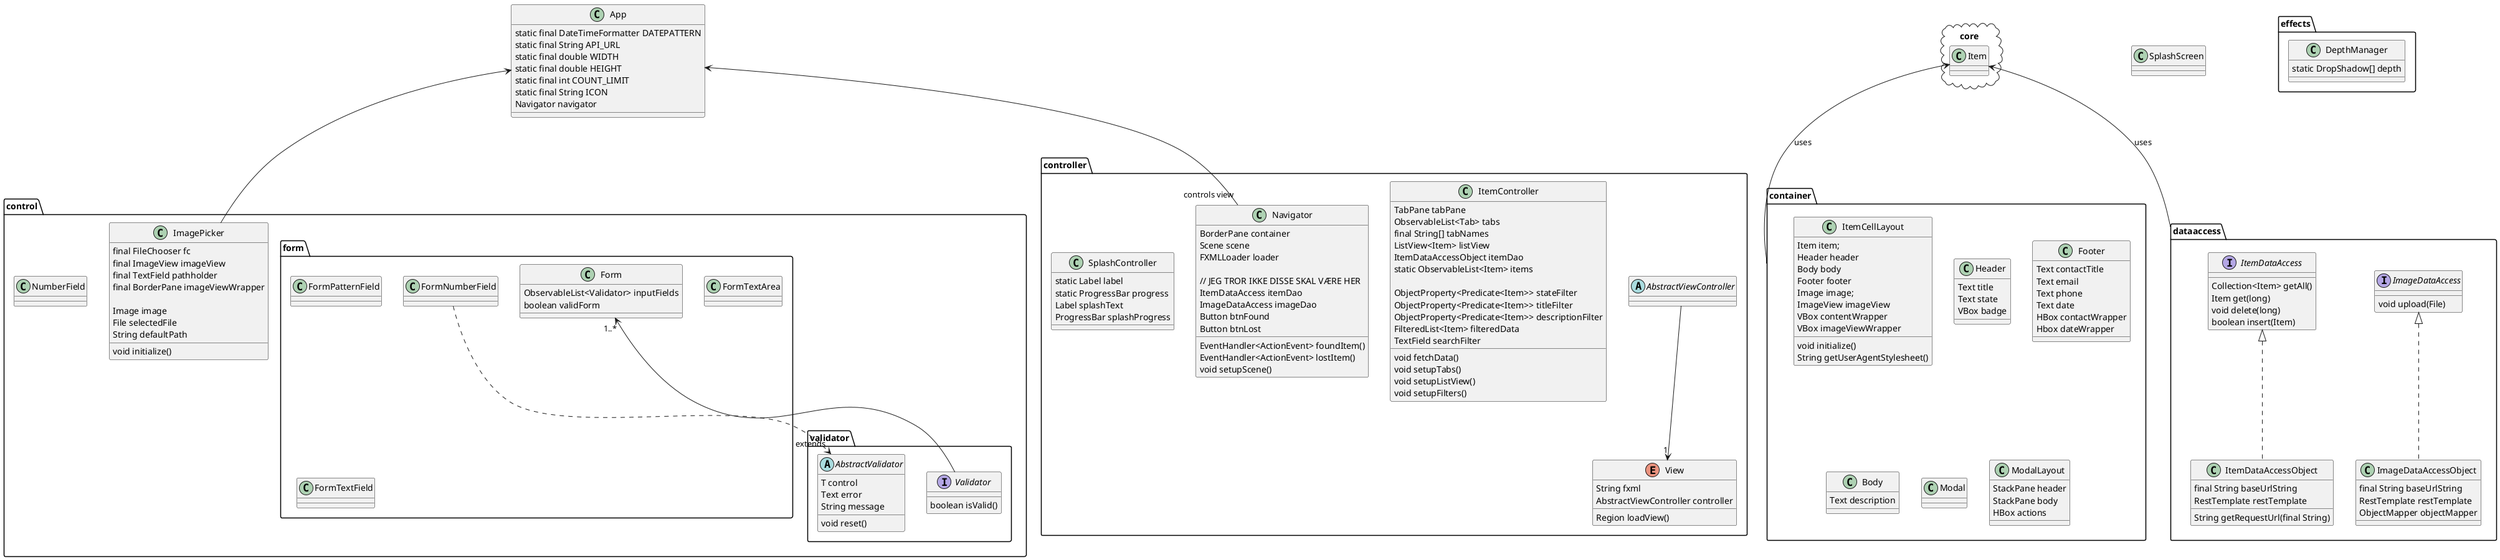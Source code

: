 @startuml
package container <<Folder>> {
    class ItemCellLayout {
    Item item;
    Header header
    Body body
    Footer footer
    Image image;
    ImageView imageView
    VBox contentWrapper
    VBox imageViewWrapper 

    void initialize()
    String getUserAgentStylesheet()


    }

    class Header {
        Text title
        Text state
        VBox badge

    }

    class Footer {
        Text contactTitle
        Text email
        Text phone
        Text date
        HBox contactWrapper
        Hbox dateWrapper
    }

    class Body {
        Text description
    }

    class Modal {
    }

    class ModalLayout {
        StackPane header
        StackPane body
        HBox actions
    }
}

package control <<Folder>> {

    package form <<Folder>> {
        class Form {
        ObservableList<Validator> inputFields
        boolean validForm

        }
        class FormNumberField {

        }
        class FormPatternField {

        }

        class FormTextArea {

        }
        class FormTextField {

        }


    }

    package validator <<Folder>> {
        interface Validator {
            boolean isValid()
        }
        abstract class AbstractValidator {
            T control
            Text error
            String message

            void reset()
        }
    }   

    class ImagePicker {
    final FileChooser fc
    final ImageView imageView
    final TextField pathholder
    final BorderPane imageViewWrapper

    Image image
    File selectedFile
    String defaultPath
    
    void initialize()


    }
    class NumberField

}

package controller <<Folder>> {
    abstract class AbstractViewController

    class ItemController {
    TabPane tabPane
    ObservableList<Tab> tabs
    final String[] tabNames
    ListView<Item> listView
    ItemDataAccessObject itemDao
    static ObservableList<Item> items

    ObjectProperty<Predicate<Item>> stateFilter
    ObjectProperty<Predicate<Item>> titleFilter
    ObjectProperty<Predicate<Item>> descriptionFilter
    FilteredList<Item> filteredData
    TextField searchFilter
    void fetchData()
    void setupTabs()
    void setupListView()
    void setupFilters()

    }
    class Navigator {
    BorderPane container
    Scene scene
    FXMLLoader loader

    // JEG TROR IKKE DISSE SKAL VÆRE HER
    ItemDataAccess itemDao
    ImageDataAccess imageDao
    Button btnFound
    Button btnLost

    EventHandler<ActionEvent> foundItem()
    EventHandler<ActionEvent> lostItem()
    void setupScene()


    }

    enum View {
        String fxml
        AbstractViewController controller
        Region loadView()
    }
    class SplashController {
        static Label label
        static ProgressBar progress
        Label splashText
        ProgressBar splashProgress

    

    }



}

package effects <<Folder>> {
  class DepthManager {
  static DropShadow[] depth
}

}

class App {
static final DateTimeFormatter DATEPATTERN
static final String API_URL
static final double WIDTH
static final double HEIGHT
static final int COUNT_LIMIT
static final String ICON
Navigator navigator

}

class SplashScreen {

}

package core <<Cloud>> {
 class Item
}


package dataaccess <<Folder>> {

    interface ImageDataAccess {
        void upload(File)

    }

    class ImageDataAccessObject {
        final String baseUrlString
        RestTemplate restTemplate
        ObjectMapper objectMapper



    }

    ImageDataAccess <|.. ImageDataAccessObject

    interface ItemDataAccess {
        Collection<Item> getAll()
        Item get(long)
        void delete(long)
        boolean insert(Item)
    }

    class ItemDataAccessObject {
        final String baseUrlString
        RestTemplate restTemplate
        String getRequestUrl(final String)
    }

    ItemDataAccess <|.. ItemDataAccessObject

}

AbstractViewController --> "1" View
Navigator "controls view" -up->  App
dataaccess -up-> Item : uses
ImagePicker -up-> App
Validator --> "1..*" Form
FormNumberField ..> "extends" AbstractValidator
container -up-> Item: uses
@enduml